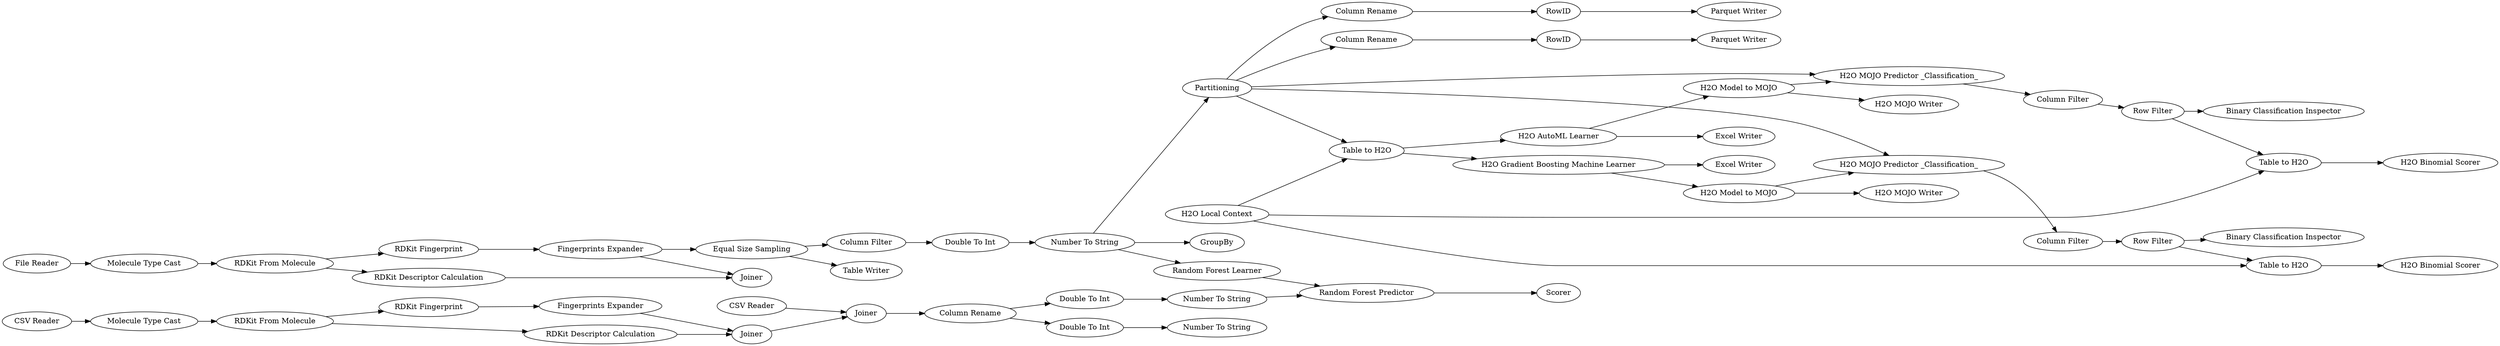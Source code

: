 digraph {
	"-7225863543043130557_1969" [label="Column Rename"]
	"-7225863543043130557_1950" [label="H2O Model to MOJO"]
	"-7225863543043130557_1943" [label="Number To String"]
	"-7225863543043130557_1952" [label="Table to H2O"]
	"-7225863543043130557_1966" [label="Table Writer"]
	"-7225863543043130557_1898" [label=Joiner]
	"2511902783440193470_128" [label="Equal Size Sampling"]
	"-7225863543043130557_1974" [label="H2O MOJO Writer"]
	"2511902783440193470_158" [label="RDKit Descriptor Calculation"]
	"-7225863543043130557_1968" [label="Parquet Writer"]
	"-7225863543043130557_1937" [label=GroupBy]
	"-7225863543043130557_1953" [label="Column Filter"]
	"5654983706306377830_162" [label="RDKit Descriptor Calculation"]
	"-7225863543043130557_1940" [label="Number To String"]
	"-7225863543043130557_1957" [label=Partitioning]
	"-7225863543043130557_1942" [label="Double To Int"]
	"-7225863543043130557_1936" [label="Double To Int"]
	"-7225863543043130557_1949" [label="H2O Gradient Boosting Machine Learner"]
	"5654983706306377830_80" [label="Molecule Type Cast"]
	"-7225863543043130557_1951" [label="H2O Binomial Scorer"]
	"2511902783440193470_160" [label="Fingerprints Expander"]
	"-7225863543043130557_1941" [label="Column Rename"]
	"-7225863543043130557_1955" [label="Row Filter"]
	"-7225863543043130557_1964" [label="Binary Classification Inspector"]
	"-7225863543043130557_1944" [label=Scorer]
	"5654983706306377830_163" [label=Joiner]
	"-7225863543043130557_1939" [label="Double To Int"]
	"-7225863543043130557_1935" [label="Number To String"]
	"-7225863543043130557_1971" [label="Parquet Writer"]
	"-7225863543043130557_1965" [label="H2O Model to MOJO"]
	"-7225863543043130557_1972" [label=RowID]
	"2511902783440193470_155" [label="RDKit Fingerprint"]
	"5654983706306377830_164" [label="Fingerprints Expander"]
	"2511902783440193470_159" [label=Joiner]
	"-7225863543043130557_1934" [label="Random Forest Learner"]
	"-7225863543043130557_1970" [label="Column Rename"]
	"-7225863543043130557_1938" [label="Random Forest Predictor"]
	"-7225863543043130557_1958" [label="H2O AutoML Learner"]
	"-7225863543043130557_1975" [label="H2O MOJO Writer"]
	"-7225863543043130557_1956" [label="Binary Classification Inspector"]
	"-7225863543043130557_1967" [label=RowID]
	"-7225863543043130557_1947" [label="H2O MOJO Predictor _Classification_"]
	"2511902783440193470_3" [label="RDKit From Molecule"]
	"-7225863543043130557_1960" [label="Column Filter"]
	"2511902783440193470_2" [label="Molecule Type Cast"]
	"-7225863543043130557_1962" [label="H2O Binomial Scorer"]
	"2511902783440193470_1" [label="File Reader"]
	"-7225863543043130557_1945" [label="Table to H2O"]
	"-7225863543043130557_1963" [label="H2O MOJO Predictor _Classification_"]
	"-7225863543043130557_648" [label="Excel Writer"]
	"-7225863543043130557_165" [label="CSV Reader"]
	"-7225863543043130557_1973" [label="Excel Writer"]
	"5654983706306377830_81" [label="RDKit From Molecule"]
	"-7225863543043130557_1928" [label="Column Filter"]
	"-7225863543043130557_1946" [label="H2O Local Context"]
	"-7225863543043130557_1959" [label="Row Filter"]
	"5654983706306377830_82" [label="RDKit Fingerprint"]
	"-7225863543043130557_1961" [label="Table to H2O"]
	"5654983706306377830_165" [label="CSV Reader"]
	"-7225863543043130557_1946" -> "-7225863543043130557_1945"
	"-7225863543043130557_1955" -> "-7225863543043130557_1952"
	"-7225863543043130557_1959" -> "-7225863543043130557_1964"
	"-7225863543043130557_1970" -> "-7225863543043130557_1972"
	"-7225863543043130557_1946" -> "-7225863543043130557_1952"
	"-7225863543043130557_1949" -> "-7225863543043130557_648"
	"-7225863543043130557_1957" -> "-7225863543043130557_1947"
	"-7225863543043130557_1946" -> "-7225863543043130557_1961"
	"2511902783440193470_155" -> "2511902783440193470_160"
	"5654983706306377830_82" -> "5654983706306377830_164"
	"2511902783440193470_1" -> "2511902783440193470_2"
	"2511902783440193470_2" -> "2511902783440193470_3"
	"-7225863543043130557_1941" -> "-7225863543043130557_1939"
	"-7225863543043130557_1935" -> "-7225863543043130557_1934"
	"2511902783440193470_160" -> "2511902783440193470_159"
	"-7225863543043130557_1941" -> "-7225863543043130557_1942"
	"5654983706306377830_163" -> "-7225863543043130557_1898"
	"-7225863543043130557_1969" -> "-7225863543043130557_1967"
	"-7225863543043130557_1936" -> "-7225863543043130557_1935"
	"5654983706306377830_164" -> "5654983706306377830_163"
	"-7225863543043130557_1950" -> "-7225863543043130557_1947"
	"-7225863543043130557_1942" -> "-7225863543043130557_1943"
	"2511902783440193470_3" -> "2511902783440193470_158"
	"-7225863543043130557_1960" -> "-7225863543043130557_1959"
	"-7225863543043130557_1952" -> "-7225863543043130557_1951"
	"2511902783440193470_3" -> "2511902783440193470_155"
	"-7225863543043130557_1965" -> "-7225863543043130557_1963"
	"-7225863543043130557_1957" -> "-7225863543043130557_1963"
	"5654983706306377830_81" -> "5654983706306377830_162"
	"-7225863543043130557_1953" -> "-7225863543043130557_1955"
	"-7225863543043130557_1958" -> "-7225863543043130557_1973"
	"-7225863543043130557_1943" -> "-7225863543043130557_1938"
	"2511902783440193470_160" -> "2511902783440193470_128"
	"-7225863543043130557_1949" -> "-7225863543043130557_1950"
	"5654983706306377830_165" -> "5654983706306377830_80"
	"-7225863543043130557_1957" -> "-7225863543043130557_1969"
	"2511902783440193470_158" -> "2511902783440193470_159"
	"-7225863543043130557_1939" -> "-7225863543043130557_1940"
	"5654983706306377830_80" -> "5654983706306377830_81"
	"2511902783440193470_128" -> "-7225863543043130557_1966"
	"5654983706306377830_81" -> "5654983706306377830_82"
	"-7225863543043130557_1957" -> "-7225863543043130557_1970"
	"-7225863543043130557_1928" -> "-7225863543043130557_1936"
	"-7225863543043130557_1935" -> "-7225863543043130557_1937"
	"-7225863543043130557_1934" -> "-7225863543043130557_1938"
	"-7225863543043130557_1963" -> "-7225863543043130557_1960"
	"5654983706306377830_162" -> "5654983706306377830_163"
	"-7225863543043130557_1972" -> "-7225863543043130557_1971"
	"-7225863543043130557_1950" -> "-7225863543043130557_1975"
	"-7225863543043130557_1945" -> "-7225863543043130557_1958"
	"-7225863543043130557_1955" -> "-7225863543043130557_1956"
	"-7225863543043130557_1965" -> "-7225863543043130557_1974"
	"-7225863543043130557_1898" -> "-7225863543043130557_1941"
	"-7225863543043130557_1961" -> "-7225863543043130557_1962"
	"2511902783440193470_128" -> "-7225863543043130557_1928"
	"-7225863543043130557_165" -> "-7225863543043130557_1898"
	"-7225863543043130557_1958" -> "-7225863543043130557_1965"
	"-7225863543043130557_1935" -> "-7225863543043130557_1957"
	"-7225863543043130557_1947" -> "-7225863543043130557_1953"
	"-7225863543043130557_1938" -> "-7225863543043130557_1944"
	"-7225863543043130557_1957" -> "-7225863543043130557_1945"
	"-7225863543043130557_1967" -> "-7225863543043130557_1968"
	"-7225863543043130557_1959" -> "-7225863543043130557_1961"
	"-7225863543043130557_1945" -> "-7225863543043130557_1949"
	rankdir=LR
}
